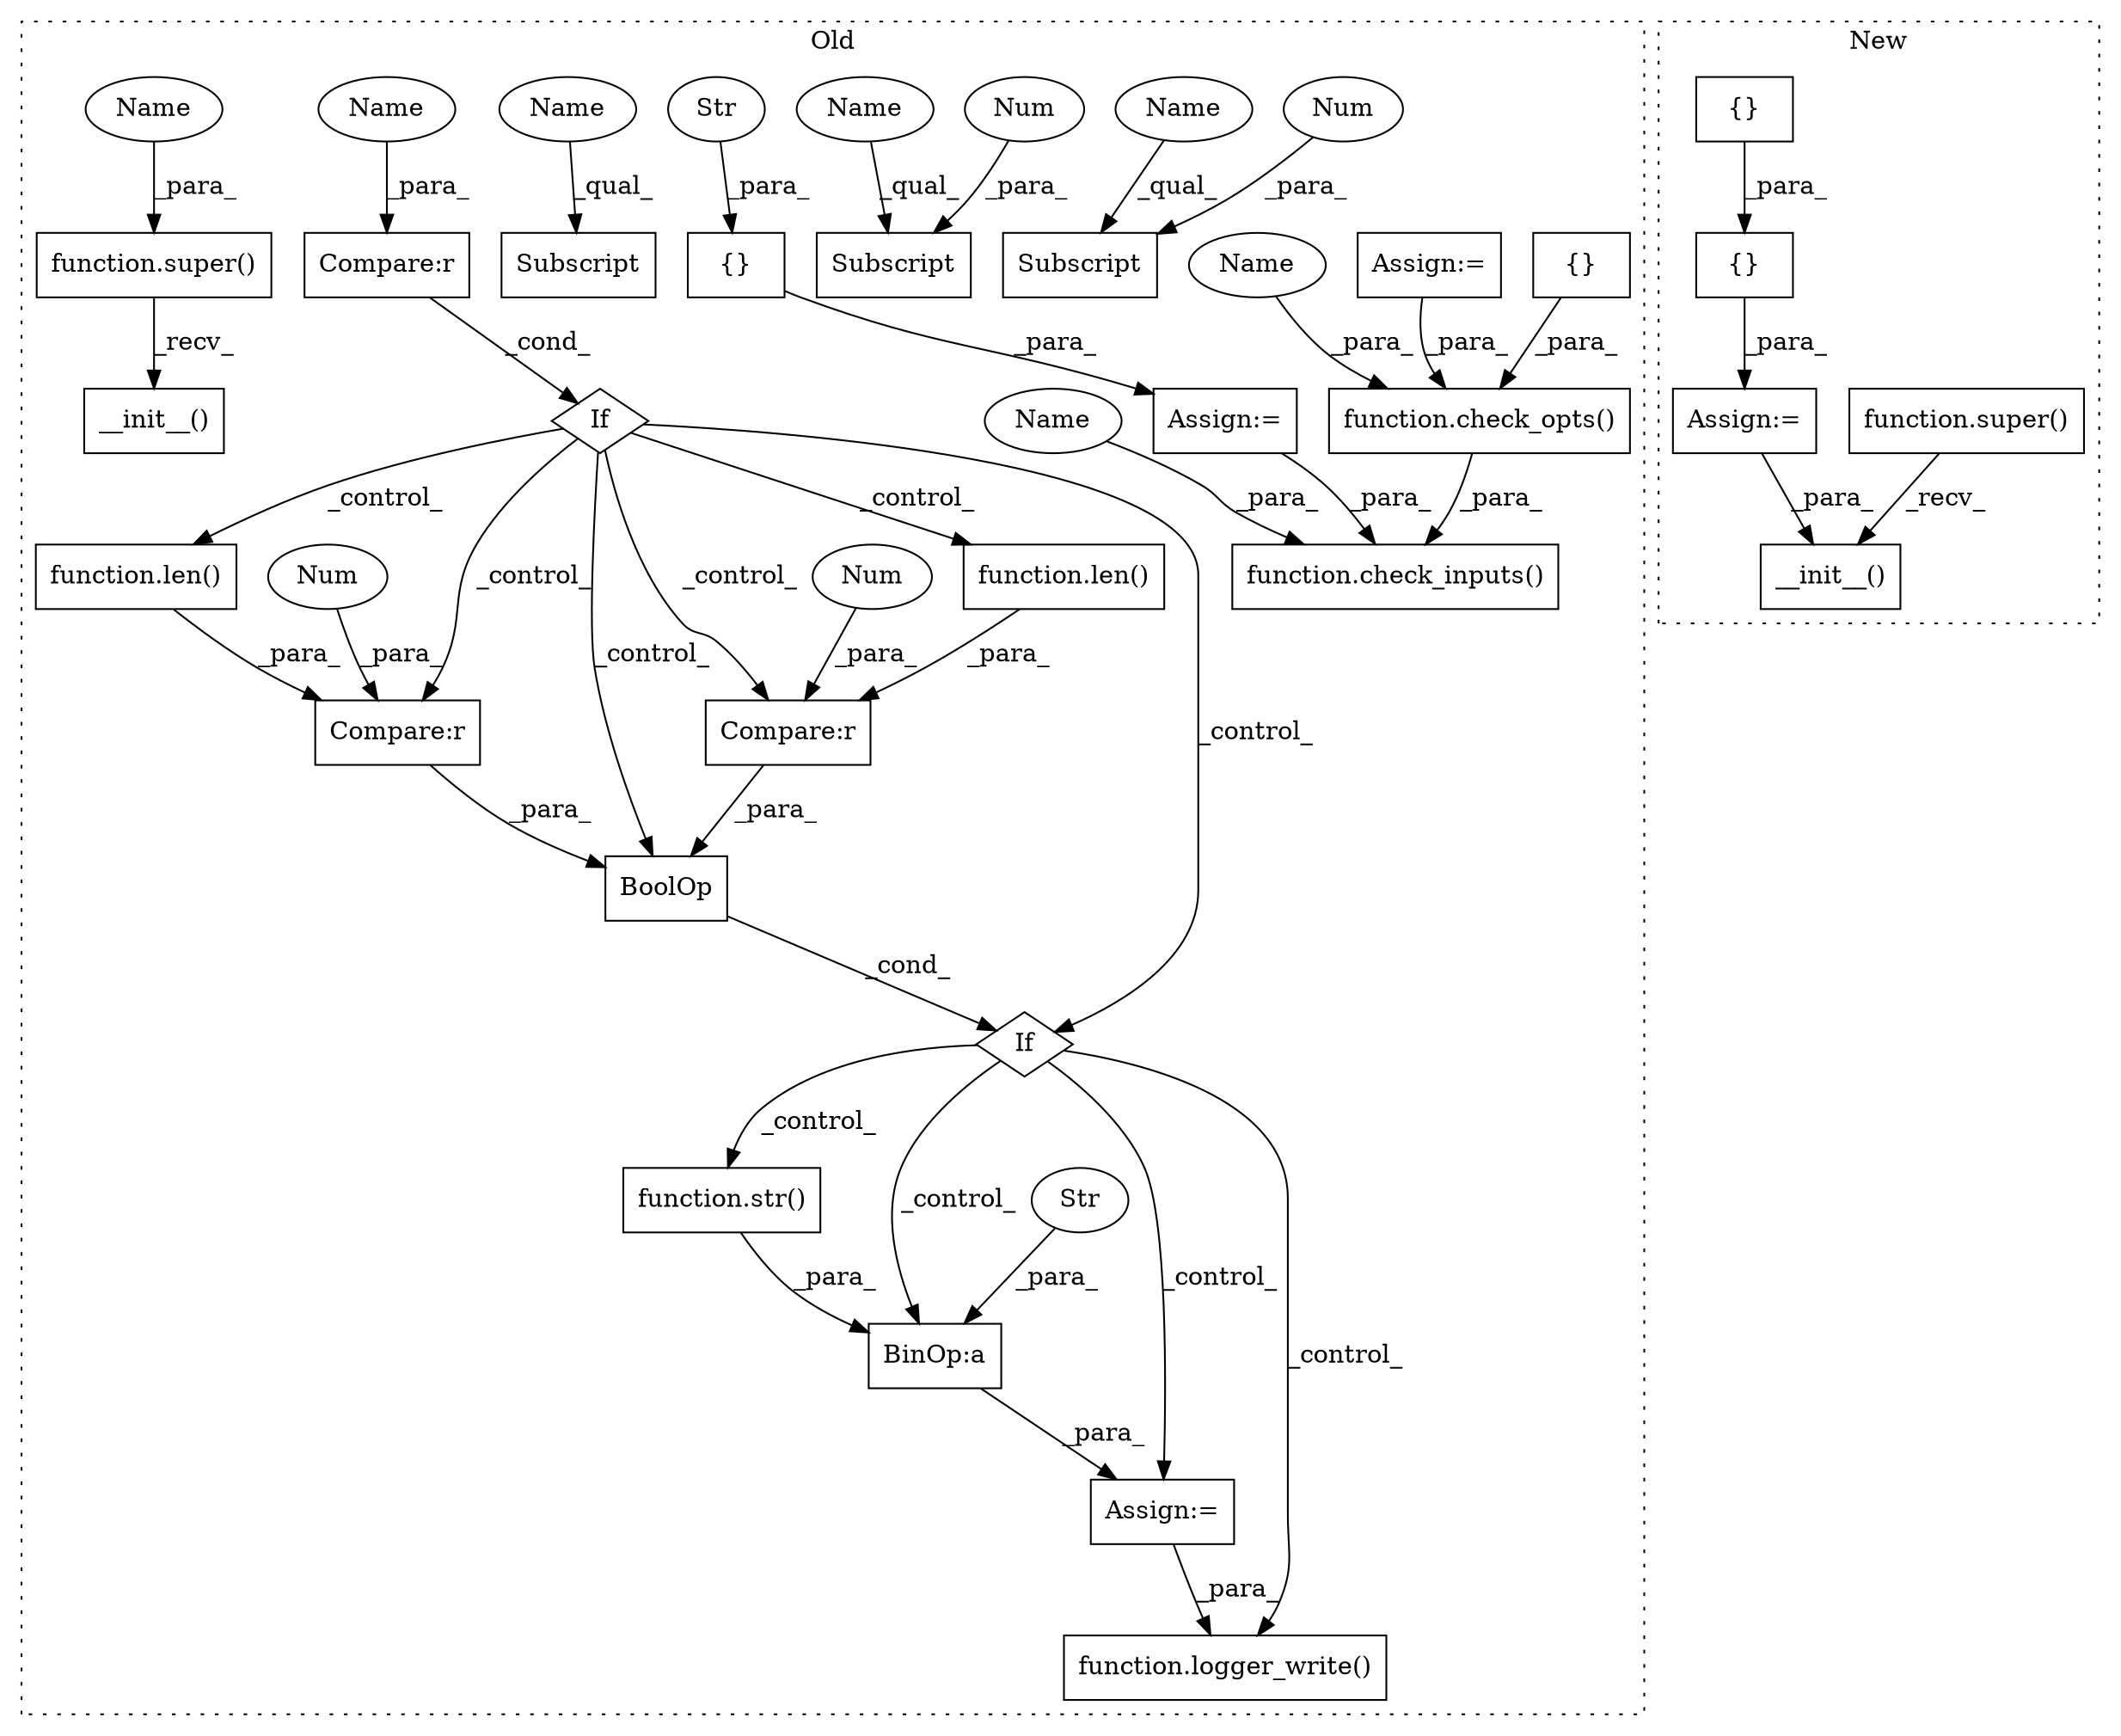 digraph G {
subgraph cluster0 {
1 [label="BoolOp" a="72" s="62887" l="62" shape="box"];
3 [label="If" a="96" s="62884" l="3" shape="diamond"];
4 [label="Assign:=" a="68" s="62975" l="3" shape="box"];
5 [label="Compare:r" a="40" s="62887" l="29" shape="box"];
6 [label="Num" a="76" s="62915" l="1" shape="ellipse"];
7 [label="Compare:r" a="40" s="62920" l="29" shape="box"];
8 [label="Num" a="76" s="62948" l="1" shape="ellipse"];
9 [label="BinOp:a" a="82" s="63233" l="3" shape="box"];
10 [label="Str" a="66" s="63000" l="233" shape="ellipse"];
11 [label="Compare:r" a="40" s="62820" l="23" shape="box"];
12 [label="Subscript" a="63" s="63241,0" l="14,0" shape="box"];
13 [label="function.str()" a="75" s="63237,63261" l="4,2" shape="box"];
14 [label="Subscript" a="63" s="62924,0" l="14,0" shape="box"];
15 [label="Num" a="76" s="63253" l="1" shape="ellipse"];
16 [label="Subscript" a="63" s="62891,0" l="14,0" shape="box"];
17 [label="function.check_inputs()" a="75" s="62679,62749" l="26,30" shape="box"];
18 [label="{}" a="59" s="62621,62636" l="1,0" shape="box"];
19 [label="Str" a="66" s="62622" l="14" shape="ellipse"];
20 [label="{}" a="95" s="62208,62377" l="14,11" shape="box"];
21 [label="function.check_opts()" a="75" s="62457,62529" l="24,10" shape="box"];
22 [label="function.super()" a="75" s="62020,62046" l="6,1" shape="box"];
23 [label="function.logger_write()" a="75" s="63299,63319" l="13,17" shape="box"];
24 [label="function.len()" a="75" s="62887,62911" l="4,1" shape="box"];
25 [label="If" a="96" s="62817" l="3" shape="diamond"];
26 [label="Num" a="76" s="62903" l="1" shape="ellipse"];
27 [label="function.len()" a="75" s="62920,62944" l="4,1" shape="box"];
30 [label="__init__()" a="75" s="62020" l="38" shape="box"];
31 [label="Assign:=" a="68" s="62120" l="3" shape="box"];
34 [label="Assign:=" a="68" s="62618" l="3" shape="box"];
35 [label="Name" a="87" s="62738" l="11" shape="ellipse"];
36 [label="Name" a="87" s="62891" l="11" shape="ellipse"];
37 [label="Name" a="87" s="62820" l="11" shape="ellipse"];
38 [label="Name" a="87" s="62924" l="11" shape="ellipse"];
39 [label="Name" a="87" s="63241" l="11" shape="ellipse"];
40 [label="Name" a="87" s="62481" l="4" shape="ellipse"];
41 [label="Name" a="87" s="62042" l="4" shape="ellipse"];
label = "Old";
style="dotted";
}
subgraph cluster1 {
2 [label="function.super()" a="75" s="42479" l="7" shape="box"];
28 [label="__init__()" a="75" s="42479,42511" l="17,11" shape="box"];
29 [label="{}" a="59" s="42417,42469" l="1,0" shape="box"];
32 [label="Assign:=" a="68" s="42414" l="3" shape="box"];
33 [label="{}" a="95" s="42418,42468" l="1,1" shape="box"];
label = "New";
style="dotted";
}
1 -> 3 [label="_cond_"];
2 -> 28 [label="_recv_"];
3 -> 23 [label="_control_"];
3 -> 4 [label="_control_"];
3 -> 13 [label="_control_"];
3 -> 9 [label="_control_"];
4 -> 23 [label="_para_"];
5 -> 1 [label="_para_"];
6 -> 5 [label="_para_"];
7 -> 1 [label="_para_"];
8 -> 7 [label="_para_"];
9 -> 4 [label="_para_"];
10 -> 9 [label="_para_"];
11 -> 25 [label="_cond_"];
13 -> 9 [label="_para_"];
15 -> 12 [label="_para_"];
18 -> 34 [label="_para_"];
19 -> 18 [label="_para_"];
20 -> 21 [label="_para_"];
21 -> 17 [label="_para_"];
22 -> 30 [label="_recv_"];
24 -> 5 [label="_para_"];
25 -> 27 [label="_control_"];
25 -> 1 [label="_control_"];
25 -> 5 [label="_control_"];
25 -> 24 [label="_control_"];
25 -> 7 [label="_control_"];
25 -> 3 [label="_control_"];
26 -> 16 [label="_para_"];
27 -> 7 [label="_para_"];
29 -> 32 [label="_para_"];
31 -> 21 [label="_para_"];
32 -> 28 [label="_para_"];
33 -> 29 [label="_para_"];
34 -> 17 [label="_para_"];
35 -> 17 [label="_para_"];
36 -> 16 [label="_qual_"];
37 -> 11 [label="_para_"];
38 -> 14 [label="_qual_"];
39 -> 12 [label="_qual_"];
40 -> 21 [label="_para_"];
41 -> 22 [label="_para_"];
}